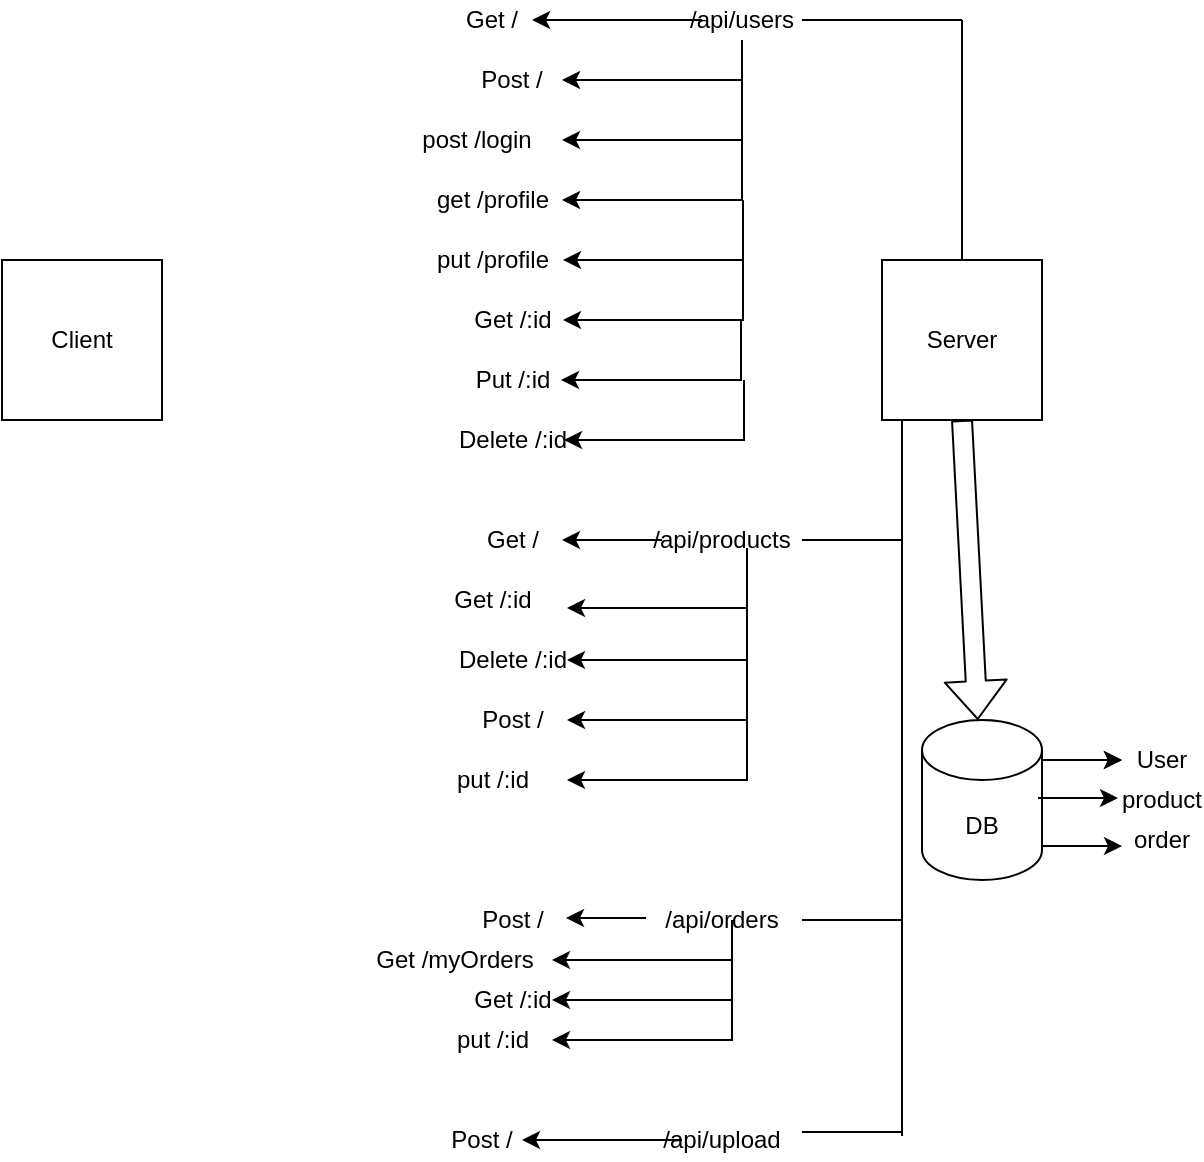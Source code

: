 <mxfile version="14.0.1" type="github"><diagram id="LknkRMf1oIzmaCYSDYPK" name="Page-1"><mxGraphModel dx="1038" dy="548" grid="1" gridSize="10" guides="1" tooltips="1" connect="1" arrows="1" fold="1" page="1" pageScale="1" pageWidth="850" pageHeight="1100" math="0" shadow="0"><root><mxCell id="0"/><mxCell id="1" parent="0"/><mxCell id="S-4Y8RA1RC5Xtb0w-TgB-1" value="Client" style="whiteSpace=wrap;html=1;aspect=fixed;" vertex="1" parent="1"><mxGeometry x="160" y="160" width="80" height="80" as="geometry"/></mxCell><mxCell id="S-4Y8RA1RC5Xtb0w-TgB-2" value="Server" style="whiteSpace=wrap;html=1;aspect=fixed;" vertex="1" parent="1"><mxGeometry x="600" y="160" width="80" height="80" as="geometry"/></mxCell><mxCell id="S-4Y8RA1RC5Xtb0w-TgB-4" value="DB" style="shape=cylinder3;whiteSpace=wrap;html=1;boundedLbl=1;backgroundOutline=1;size=15;" vertex="1" parent="1"><mxGeometry x="620" y="390" width="60" height="80" as="geometry"/></mxCell><mxCell id="S-4Y8RA1RC5Xtb0w-TgB-5" value="" style="endArrow=classic;html=1;" edge="1" parent="1"><mxGeometry width="50" height="50" relative="1" as="geometry"><mxPoint x="680" y="410" as="sourcePoint"/><mxPoint x="720" y="410" as="targetPoint"/></mxGeometry></mxCell><mxCell id="S-4Y8RA1RC5Xtb0w-TgB-6" value="" style="endArrow=classic;html=1;" edge="1" parent="1"><mxGeometry width="50" height="50" relative="1" as="geometry"><mxPoint x="680" y="410" as="sourcePoint"/><mxPoint x="720" y="410" as="targetPoint"/><Array as="points"/></mxGeometry></mxCell><mxCell id="S-4Y8RA1RC5Xtb0w-TgB-7" value="" style="endArrow=classic;html=1;" edge="1" parent="1"><mxGeometry width="50" height="50" relative="1" as="geometry"><mxPoint x="678" y="429" as="sourcePoint"/><mxPoint x="718" y="429" as="targetPoint"/><Array as="points"/></mxGeometry></mxCell><mxCell id="S-4Y8RA1RC5Xtb0w-TgB-8" value="" style="endArrow=classic;html=1;" edge="1" parent="1"><mxGeometry width="50" height="50" relative="1" as="geometry"><mxPoint x="680" y="453" as="sourcePoint"/><mxPoint x="720" y="453" as="targetPoint"/><Array as="points"/></mxGeometry></mxCell><mxCell id="S-4Y8RA1RC5Xtb0w-TgB-9" value="User" style="text;html=1;strokeColor=none;fillColor=none;align=center;verticalAlign=middle;whiteSpace=wrap;rounded=0;" vertex="1" parent="1"><mxGeometry x="720" y="400" width="40" height="20" as="geometry"/></mxCell><mxCell id="S-4Y8RA1RC5Xtb0w-TgB-10" value="product" style="text;html=1;strokeColor=none;fillColor=none;align=center;verticalAlign=middle;whiteSpace=wrap;rounded=0;" vertex="1" parent="1"><mxGeometry x="720" y="420" width="40" height="20" as="geometry"/></mxCell><mxCell id="S-4Y8RA1RC5Xtb0w-TgB-11" value="order" style="text;html=1;strokeColor=none;fillColor=none;align=center;verticalAlign=middle;whiteSpace=wrap;rounded=0;" vertex="1" parent="1"><mxGeometry x="720" y="440" width="40" height="20" as="geometry"/></mxCell><mxCell id="S-4Y8RA1RC5Xtb0w-TgB-12" value="" style="shape=flexArrow;endArrow=classic;html=1;" edge="1" parent="1" target="S-4Y8RA1RC5Xtb0w-TgB-4"><mxGeometry width="50" height="50" relative="1" as="geometry"><mxPoint x="640" y="240" as="sourcePoint"/><mxPoint x="690" y="190" as="targetPoint"/></mxGeometry></mxCell><mxCell id="S-4Y8RA1RC5Xtb0w-TgB-14" value="" style="endArrow=none;html=1;" edge="1" parent="1"><mxGeometry width="50" height="50" relative="1" as="geometry"><mxPoint x="640" y="160" as="sourcePoint"/><mxPoint x="640" y="40" as="targetPoint"/></mxGeometry></mxCell><mxCell id="S-4Y8RA1RC5Xtb0w-TgB-15" value="" style="endArrow=none;html=1;" edge="1" parent="1"><mxGeometry width="50" height="50" relative="1" as="geometry"><mxPoint x="560" y="40" as="sourcePoint"/><mxPoint x="640" y="40" as="targetPoint"/></mxGeometry></mxCell><mxCell id="S-4Y8RA1RC5Xtb0w-TgB-19" value="" style="edgeStyle=orthogonalEdgeStyle;rounded=0;orthogonalLoop=1;jettySize=auto;html=1;" edge="1" parent="1" source="S-4Y8RA1RC5Xtb0w-TgB-17" target="S-4Y8RA1RC5Xtb0w-TgB-18"><mxGeometry relative="1" as="geometry"/></mxCell><mxCell id="S-4Y8RA1RC5Xtb0w-TgB-21" value="" style="edgeStyle=orthogonalEdgeStyle;rounded=0;orthogonalLoop=1;jettySize=auto;html=1;exitX=0.5;exitY=1;exitDx=0;exitDy=0;" edge="1" parent="1" source="S-4Y8RA1RC5Xtb0w-TgB-17"><mxGeometry relative="1" as="geometry"><mxPoint x="440" y="80" as="sourcePoint"/><mxPoint x="440" y="70" as="targetPoint"/><Array as="points"><mxPoint x="530" y="70"/><mxPoint x="440" y="70"/></Array></mxGeometry></mxCell><mxCell id="S-4Y8RA1RC5Xtb0w-TgB-17" value="/api/users" style="text;html=1;strokeColor=none;fillColor=none;align=center;verticalAlign=middle;whiteSpace=wrap;rounded=0;" vertex="1" parent="1"><mxGeometry x="510" y="30" width="40" height="20" as="geometry"/></mxCell><mxCell id="S-4Y8RA1RC5Xtb0w-TgB-18" value="Get /" style="text;html=1;strokeColor=none;fillColor=none;align=center;verticalAlign=middle;whiteSpace=wrap;rounded=0;" vertex="1" parent="1"><mxGeometry x="385" y="30" width="40" height="20" as="geometry"/></mxCell><mxCell id="S-4Y8RA1RC5Xtb0w-TgB-22" value="" style="edgeStyle=orthogonalEdgeStyle;rounded=0;orthogonalLoop=1;jettySize=auto;html=1;exitX=0.5;exitY=1;exitDx=0;exitDy=0;" edge="1" parent="1"><mxGeometry relative="1" as="geometry"><mxPoint x="530" y="70" as="sourcePoint"/><mxPoint x="440" y="100" as="targetPoint"/><Array as="points"><mxPoint x="530" y="100"/></Array></mxGeometry></mxCell><mxCell id="S-4Y8RA1RC5Xtb0w-TgB-24" value="Post /" style="text;html=1;strokeColor=none;fillColor=none;align=center;verticalAlign=middle;whiteSpace=wrap;rounded=0;" vertex="1" parent="1"><mxGeometry x="395" y="60" width="40" height="20" as="geometry"/></mxCell><mxCell id="S-4Y8RA1RC5Xtb0w-TgB-25" value="post /login" style="text;html=1;strokeColor=none;fillColor=none;align=center;verticalAlign=middle;whiteSpace=wrap;rounded=0;" vertex="1" parent="1"><mxGeometry x="360" y="90" width="75" height="20" as="geometry"/></mxCell><mxCell id="S-4Y8RA1RC5Xtb0w-TgB-26" value="" style="edgeStyle=orthogonalEdgeStyle;rounded=0;orthogonalLoop=1;jettySize=auto;html=1;exitX=0.5;exitY=1;exitDx=0;exitDy=0;" edge="1" parent="1"><mxGeometry relative="1" as="geometry"><mxPoint x="530" y="100" as="sourcePoint"/><mxPoint x="440" y="130" as="targetPoint"/><Array as="points"><mxPoint x="530" y="130"/></Array></mxGeometry></mxCell><mxCell id="S-4Y8RA1RC5Xtb0w-TgB-27" value="get /profile" style="text;html=1;strokeColor=none;fillColor=none;align=center;verticalAlign=middle;whiteSpace=wrap;rounded=0;" vertex="1" parent="1"><mxGeometry x="367.5" y="120" width="75" height="20" as="geometry"/></mxCell><mxCell id="S-4Y8RA1RC5Xtb0w-TgB-28" value="" style="edgeStyle=orthogonalEdgeStyle;rounded=0;orthogonalLoop=1;jettySize=auto;html=1;exitX=0.5;exitY=1;exitDx=0;exitDy=0;" edge="1" parent="1"><mxGeometry relative="1" as="geometry"><mxPoint x="530.5" y="130" as="sourcePoint"/><mxPoint x="440.5" y="160" as="targetPoint"/><Array as="points"><mxPoint x="530.5" y="160"/></Array></mxGeometry></mxCell><mxCell id="S-4Y8RA1RC5Xtb0w-TgB-29" value="put /profile" style="text;html=1;strokeColor=none;fillColor=none;align=center;verticalAlign=middle;whiteSpace=wrap;rounded=0;" vertex="1" parent="1"><mxGeometry x="367.5" y="150" width="75" height="20" as="geometry"/></mxCell><mxCell id="S-4Y8RA1RC5Xtb0w-TgB-30" value="" style="edgeStyle=orthogonalEdgeStyle;rounded=0;orthogonalLoop=1;jettySize=auto;html=1;exitX=0.5;exitY=1;exitDx=0;exitDy=0;" edge="1" parent="1"><mxGeometry relative="1" as="geometry"><mxPoint x="530.5" y="160" as="sourcePoint"/><mxPoint x="440.5" y="190" as="targetPoint"/><Array as="points"><mxPoint x="530.5" y="190"/></Array></mxGeometry></mxCell><mxCell id="S-4Y8RA1RC5Xtb0w-TgB-32" value="Get /:id" style="text;html=1;strokeColor=none;fillColor=none;align=center;verticalAlign=middle;whiteSpace=wrap;rounded=0;" vertex="1" parent="1"><mxGeometry x="377.5" y="180" width="75" height="20" as="geometry"/></mxCell><mxCell id="S-4Y8RA1RC5Xtb0w-TgB-33" value="" style="edgeStyle=orthogonalEdgeStyle;rounded=0;orthogonalLoop=1;jettySize=auto;html=1;exitX=0.5;exitY=1;exitDx=0;exitDy=0;" edge="1" parent="1"><mxGeometry relative="1" as="geometry"><mxPoint x="529.5" y="190" as="sourcePoint"/><mxPoint x="439.5" y="220" as="targetPoint"/><Array as="points"><mxPoint x="529.5" y="220"/></Array></mxGeometry></mxCell><mxCell id="S-4Y8RA1RC5Xtb0w-TgB-34" value="Put /:id" style="text;html=1;strokeColor=none;fillColor=none;align=center;verticalAlign=middle;whiteSpace=wrap;rounded=0;" vertex="1" parent="1"><mxGeometry x="377.5" y="210" width="75" height="20" as="geometry"/></mxCell><mxCell id="S-4Y8RA1RC5Xtb0w-TgB-35" value="" style="edgeStyle=orthogonalEdgeStyle;rounded=0;orthogonalLoop=1;jettySize=auto;html=1;exitX=0.5;exitY=1;exitDx=0;exitDy=0;" edge="1" parent="1"><mxGeometry relative="1" as="geometry"><mxPoint x="531" y="220" as="sourcePoint"/><mxPoint x="441" y="250" as="targetPoint"/><Array as="points"><mxPoint x="531" y="250"/></Array></mxGeometry></mxCell><mxCell id="S-4Y8RA1RC5Xtb0w-TgB-37" value="Delete /:id" style="text;html=1;strokeColor=none;fillColor=none;align=center;verticalAlign=middle;whiteSpace=wrap;rounded=0;" vertex="1" parent="1"><mxGeometry x="377.5" y="240" width="75" height="20" as="geometry"/></mxCell><mxCell id="S-4Y8RA1RC5Xtb0w-TgB-38" value="" style="endArrow=none;html=1;" edge="1" parent="1"><mxGeometry width="50" height="50" relative="1" as="geometry"><mxPoint x="610" y="598" as="sourcePoint"/><mxPoint x="610" y="240" as="targetPoint"/></mxGeometry></mxCell><mxCell id="S-4Y8RA1RC5Xtb0w-TgB-39" value="" style="endArrow=none;html=1;" edge="1" parent="1"><mxGeometry width="50" height="50" relative="1" as="geometry"><mxPoint x="560" y="300" as="sourcePoint"/><mxPoint x="610" y="300" as="targetPoint"/></mxGeometry></mxCell><mxCell id="S-4Y8RA1RC5Xtb0w-TgB-40" value="/api/products" style="text;html=1;strokeColor=none;fillColor=none;align=center;verticalAlign=middle;whiteSpace=wrap;rounded=0;" vertex="1" parent="1"><mxGeometry x="500" y="290" width="40" height="20" as="geometry"/></mxCell><mxCell id="S-4Y8RA1RC5Xtb0w-TgB-44" value="" style="edgeStyle=orthogonalEdgeStyle;rounded=0;orthogonalLoop=1;jettySize=auto;html=1;exitX=0.5;exitY=1;exitDx=0;exitDy=0;" edge="1" parent="1"><mxGeometry relative="1" as="geometry"><mxPoint x="532.5" y="304" as="sourcePoint"/><mxPoint x="442.5" y="334" as="targetPoint"/><Array as="points"><mxPoint x="532.5" y="334"/></Array></mxGeometry></mxCell><mxCell id="S-4Y8RA1RC5Xtb0w-TgB-47" value="" style="endArrow=classic;html=1;" edge="1" parent="1"><mxGeometry width="50" height="50" relative="1" as="geometry"><mxPoint x="490" y="300" as="sourcePoint"/><mxPoint x="440" y="300" as="targetPoint"/></mxGeometry></mxCell><mxCell id="S-4Y8RA1RC5Xtb0w-TgB-49" value="Get /" style="text;html=1;strokeColor=none;fillColor=none;align=center;verticalAlign=middle;whiteSpace=wrap;rounded=0;" vertex="1" parent="1"><mxGeometry x="377.5" y="290" width="75" height="20" as="geometry"/></mxCell><mxCell id="S-4Y8RA1RC5Xtb0w-TgB-51" value="" style="edgeStyle=orthogonalEdgeStyle;rounded=0;orthogonalLoop=1;jettySize=auto;html=1;exitX=0.5;exitY=1;exitDx=0;exitDy=0;" edge="1" parent="1"><mxGeometry relative="1" as="geometry"><mxPoint x="532.5" y="330" as="sourcePoint"/><mxPoint x="442.5" y="360" as="targetPoint"/><Array as="points"><mxPoint x="532.5" y="360"/></Array></mxGeometry></mxCell><mxCell id="S-4Y8RA1RC5Xtb0w-TgB-52" value="" style="edgeStyle=orthogonalEdgeStyle;rounded=0;orthogonalLoop=1;jettySize=auto;html=1;exitX=0.5;exitY=1;exitDx=0;exitDy=0;" edge="1" parent="1"><mxGeometry relative="1" as="geometry"><mxPoint x="532.5" y="360" as="sourcePoint"/><mxPoint x="442.5" y="390" as="targetPoint"/><Array as="points"><mxPoint x="532.5" y="390"/></Array></mxGeometry></mxCell><mxCell id="S-4Y8RA1RC5Xtb0w-TgB-53" value="" style="edgeStyle=orthogonalEdgeStyle;rounded=0;orthogonalLoop=1;jettySize=auto;html=1;exitX=0.5;exitY=1;exitDx=0;exitDy=0;" edge="1" parent="1"><mxGeometry relative="1" as="geometry"><mxPoint x="532.5" y="390" as="sourcePoint"/><mxPoint x="442.5" y="420" as="targetPoint"/><Array as="points"><mxPoint x="532.5" y="420"/></Array></mxGeometry></mxCell><mxCell id="S-4Y8RA1RC5Xtb0w-TgB-54" value="Get /:id" style="text;html=1;strokeColor=none;fillColor=none;align=center;verticalAlign=middle;whiteSpace=wrap;rounded=0;" vertex="1" parent="1"><mxGeometry x="367.5" y="320" width="75" height="20" as="geometry"/></mxCell><mxCell id="S-4Y8RA1RC5Xtb0w-TgB-55" value="Delete /:id" style="text;html=1;strokeColor=none;fillColor=none;align=center;verticalAlign=middle;whiteSpace=wrap;rounded=0;" vertex="1" parent="1"><mxGeometry x="377.5" y="350" width="75" height="20" as="geometry"/></mxCell><mxCell id="S-4Y8RA1RC5Xtb0w-TgB-56" value="Post /" style="text;html=1;strokeColor=none;fillColor=none;align=center;verticalAlign=middle;whiteSpace=wrap;rounded=0;" vertex="1" parent="1"><mxGeometry x="377.5" y="380" width="75" height="20" as="geometry"/></mxCell><mxCell id="S-4Y8RA1RC5Xtb0w-TgB-57" value="put /:id" style="text;html=1;strokeColor=none;fillColor=none;align=center;verticalAlign=middle;whiteSpace=wrap;rounded=0;" vertex="1" parent="1"><mxGeometry x="367.5" y="410" width="75" height="20" as="geometry"/></mxCell><mxCell id="S-4Y8RA1RC5Xtb0w-TgB-58" value="" style="endArrow=none;html=1;" edge="1" parent="1"><mxGeometry width="50" height="50" relative="1" as="geometry"><mxPoint x="560" y="490" as="sourcePoint"/><mxPoint x="610" y="490" as="targetPoint"/></mxGeometry></mxCell><mxCell id="S-4Y8RA1RC5Xtb0w-TgB-59" value="/api/orders" style="text;html=1;strokeColor=none;fillColor=none;align=center;verticalAlign=middle;whiteSpace=wrap;rounded=0;" vertex="1" parent="1"><mxGeometry x="500" y="480" width="40" height="20" as="geometry"/></mxCell><mxCell id="S-4Y8RA1RC5Xtb0w-TgB-63" value="" style="endArrow=classic;html=1;" edge="1" parent="1"><mxGeometry width="50" height="50" relative="1" as="geometry"><mxPoint x="482" y="489" as="sourcePoint"/><mxPoint x="442" y="489" as="targetPoint"/></mxGeometry></mxCell><mxCell id="S-4Y8RA1RC5Xtb0w-TgB-65" value="Post /" style="text;html=1;strokeColor=none;fillColor=none;align=center;verticalAlign=middle;whiteSpace=wrap;rounded=0;" vertex="1" parent="1"><mxGeometry x="377.5" y="480" width="75" height="20" as="geometry"/></mxCell><mxCell id="S-4Y8RA1RC5Xtb0w-TgB-67" value="" style="edgeStyle=orthogonalEdgeStyle;rounded=0;orthogonalLoop=1;jettySize=auto;html=1;exitX=0.5;exitY=1;exitDx=0;exitDy=0;" edge="1" parent="1"><mxGeometry relative="1" as="geometry"><mxPoint x="525" y="490" as="sourcePoint"/><mxPoint x="435" y="510" as="targetPoint"/><Array as="points"><mxPoint x="525" y="510"/><mxPoint x="435" y="510"/></Array></mxGeometry></mxCell><mxCell id="S-4Y8RA1RC5Xtb0w-TgB-68" value="" style="edgeStyle=orthogonalEdgeStyle;rounded=0;orthogonalLoop=1;jettySize=auto;html=1;exitX=0.5;exitY=1;exitDx=0;exitDy=0;" edge="1" parent="1"><mxGeometry relative="1" as="geometry"><mxPoint x="525" y="510" as="sourcePoint"/><mxPoint x="435" y="530" as="targetPoint"/><Array as="points"><mxPoint x="525" y="530"/><mxPoint x="435" y="530"/></Array></mxGeometry></mxCell><mxCell id="S-4Y8RA1RC5Xtb0w-TgB-69" value="Get /myOrders" style="text;html=1;strokeColor=none;fillColor=none;align=center;verticalAlign=middle;whiteSpace=wrap;rounded=0;" vertex="1" parent="1"><mxGeometry x="310" y="500" width="152.5" height="20" as="geometry"/></mxCell><mxCell id="S-4Y8RA1RC5Xtb0w-TgB-70" value="Get /:id" style="text;html=1;strokeColor=none;fillColor=none;align=center;verticalAlign=middle;whiteSpace=wrap;rounded=0;" vertex="1" parent="1"><mxGeometry x="377.5" y="520" width="75" height="20" as="geometry"/></mxCell><mxCell id="S-4Y8RA1RC5Xtb0w-TgB-71" value="put /:id" style="text;html=1;strokeColor=none;fillColor=none;align=center;verticalAlign=middle;whiteSpace=wrap;rounded=0;" vertex="1" parent="1"><mxGeometry x="367.5" y="540" width="75" height="20" as="geometry"/></mxCell><mxCell id="S-4Y8RA1RC5Xtb0w-TgB-72" value="" style="edgeStyle=orthogonalEdgeStyle;rounded=0;orthogonalLoop=1;jettySize=auto;html=1;exitX=0.5;exitY=1;exitDx=0;exitDy=0;" edge="1" parent="1"><mxGeometry relative="1" as="geometry"><mxPoint x="525" y="530" as="sourcePoint"/><mxPoint x="435" y="550" as="targetPoint"/><Array as="points"><mxPoint x="525" y="550"/><mxPoint x="435" y="550"/></Array></mxGeometry></mxCell><mxCell id="S-4Y8RA1RC5Xtb0w-TgB-73" value="" style="endArrow=none;html=1;" edge="1" parent="1"><mxGeometry width="50" height="50" relative="1" as="geometry"><mxPoint x="560" y="596" as="sourcePoint"/><mxPoint x="610" y="596" as="targetPoint"/></mxGeometry></mxCell><mxCell id="S-4Y8RA1RC5Xtb0w-TgB-77" value="" style="edgeStyle=orthogonalEdgeStyle;rounded=0;orthogonalLoop=1;jettySize=auto;html=1;" edge="1" parent="1" source="S-4Y8RA1RC5Xtb0w-TgB-75" target="S-4Y8RA1RC5Xtb0w-TgB-76"><mxGeometry relative="1" as="geometry"/></mxCell><mxCell id="S-4Y8RA1RC5Xtb0w-TgB-75" value="/api/upload" style="text;html=1;strokeColor=none;fillColor=none;align=center;verticalAlign=middle;whiteSpace=wrap;rounded=0;" vertex="1" parent="1"><mxGeometry x="500" y="590" width="40" height="20" as="geometry"/></mxCell><mxCell id="S-4Y8RA1RC5Xtb0w-TgB-76" value="Post /" style="text;html=1;strokeColor=none;fillColor=none;align=center;verticalAlign=middle;whiteSpace=wrap;rounded=0;" vertex="1" parent="1"><mxGeometry x="380" y="590" width="40" height="20" as="geometry"/></mxCell></root></mxGraphModel></diagram></mxfile>